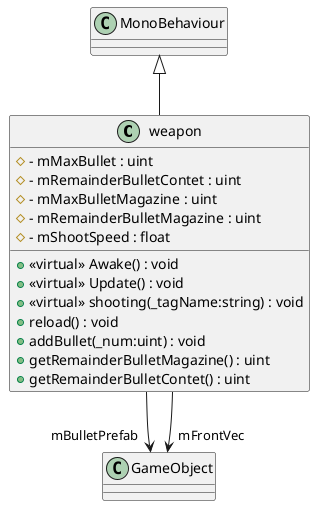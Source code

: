 @startuml
class weapon {
    # - mMaxBullet : uint
    # - mRemainderBulletContet : uint
    # - mMaxBulletMagazine : uint
    # - mRemainderBulletMagazine : uint
    # - mShootSpeed : float
    + <<virtual>> Awake() : void
    + <<virtual>> Update() : void
    + <<virtual>> shooting(_tagName:string) : void
    + reload() : void
    + addBullet(_num:uint) : void
    + getRemainderBulletMagazine() : uint
    + getRemainderBulletContet() : uint
}
MonoBehaviour <|-- weapon
weapon --> "mBulletPrefab" GameObject
weapon --> "mFrontVec" GameObject
@enduml
